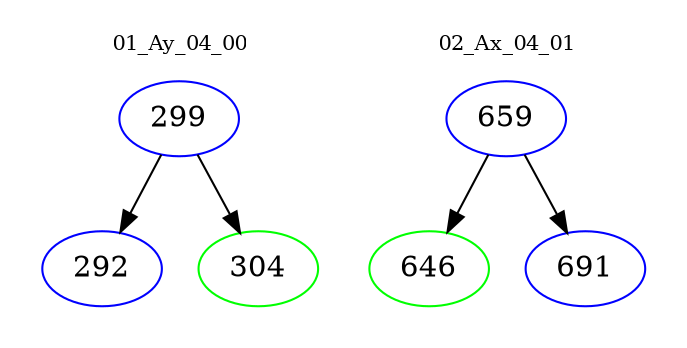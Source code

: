 digraph{
subgraph cluster_0 {
color = white
label = "01_Ay_04_00";
fontsize=10;
T0_299 [label="299", color="blue"]
T0_299 -> T0_292 [color="black"]
T0_292 [label="292", color="blue"]
T0_299 -> T0_304 [color="black"]
T0_304 [label="304", color="green"]
}
subgraph cluster_1 {
color = white
label = "02_Ax_04_01";
fontsize=10;
T1_659 [label="659", color="blue"]
T1_659 -> T1_646 [color="black"]
T1_646 [label="646", color="green"]
T1_659 -> T1_691 [color="black"]
T1_691 [label="691", color="blue"]
}
}
